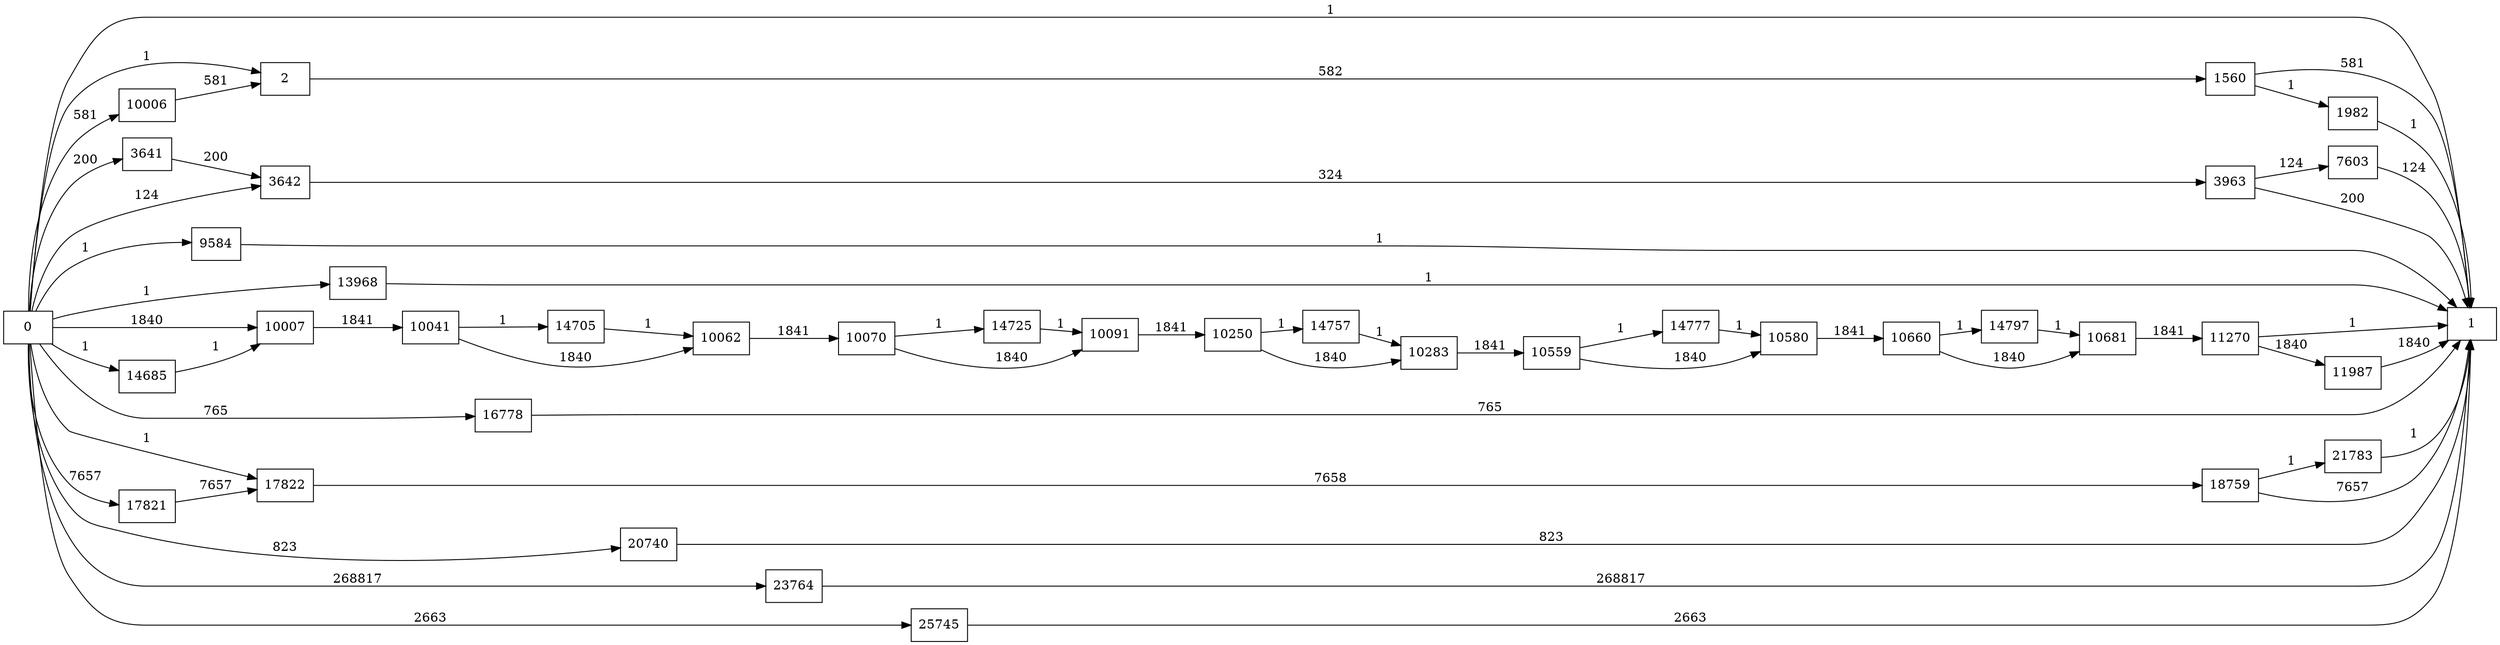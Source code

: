 digraph {
	graph [rankdir=LR]
	node [shape=rectangle]
	2 -> 1560 [label=582]
	1560 -> 1 [label=581]
	1560 -> 1982 [label=1]
	1982 -> 1 [label=1]
	3641 -> 3642 [label=200]
	3642 -> 3963 [label=324]
	3963 -> 1 [label=200]
	3963 -> 7603 [label=124]
	7603 -> 1 [label=124]
	9584 -> 1 [label=1]
	10006 -> 2 [label=581]
	10007 -> 10041 [label=1841]
	10041 -> 10062 [label=1840]
	10041 -> 14705 [label=1]
	10062 -> 10070 [label=1841]
	10070 -> 10091 [label=1840]
	10070 -> 14725 [label=1]
	10091 -> 10250 [label=1841]
	10250 -> 10283 [label=1840]
	10250 -> 14757 [label=1]
	10283 -> 10559 [label=1841]
	10559 -> 10580 [label=1840]
	10559 -> 14777 [label=1]
	10580 -> 10660 [label=1841]
	10660 -> 10681 [label=1840]
	10660 -> 14797 [label=1]
	10681 -> 11270 [label=1841]
	11270 -> 1 [label=1]
	11270 -> 11987 [label=1840]
	11987 -> 1 [label=1840]
	13968 -> 1 [label=1]
	14685 -> 10007 [label=1]
	14705 -> 10062 [label=1]
	14725 -> 10091 [label=1]
	14757 -> 10283 [label=1]
	14777 -> 10580 [label=1]
	14797 -> 10681 [label=1]
	16778 -> 1 [label=765]
	17821 -> 17822 [label=7657]
	17822 -> 18759 [label=7658]
	18759 -> 1 [label=7657]
	18759 -> 21783 [label=1]
	20740 -> 1 [label=823]
	21783 -> 1 [label=1]
	23764 -> 1 [label=268817]
	25745 -> 1 [label=2663]
	0 -> 2 [label=1]
	0 -> 3642 [label=124]
	0 -> 10007 [label=1840]
	0 -> 17822 [label=1]
	0 -> 3641 [label=200]
	0 -> 1 [label=1]
	0 -> 9584 [label=1]
	0 -> 10006 [label=581]
	0 -> 13968 [label=1]
	0 -> 14685 [label=1]
	0 -> 16778 [label=765]
	0 -> 17821 [label=7657]
	0 -> 20740 [label=823]
	0 -> 23764 [label=268817]
	0 -> 25745 [label=2663]
}
